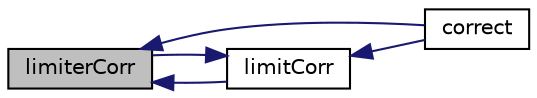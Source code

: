 digraph "limiterCorr"
{
  bgcolor="transparent";
  edge [fontname="Helvetica",fontsize="10",labelfontname="Helvetica",labelfontsize="10"];
  node [fontname="Helvetica",fontsize="10",shape=record];
  rankdir="LR";
  Node1 [label="limiterCorr",height=0.2,width=0.4,color="black", fillcolor="grey75", style="filled", fontcolor="black"];
  Node1 -> Node2 [dir="back",color="midnightblue",fontsize="10",style="solid",fontname="Helvetica"];
  Node2 [label="correct",height=0.2,width=0.4,color="black",URL="$a10792.html#ac7b999a799e287ef0c06fcfc32422bc2"];
  Node1 -> Node3 [dir="back",color="midnightblue",fontsize="10",style="solid",fontname="Helvetica"];
  Node3 [label="limitCorr",height=0.2,width=0.4,color="black",URL="$a10792.html#a6b16cc60dd6f6af2d9f9c6fbcb217b39"];
  Node3 -> Node2 [dir="back",color="midnightblue",fontsize="10",style="solid",fontname="Helvetica"];
  Node3 -> Node1 [dir="back",color="midnightblue",fontsize="10",style="solid",fontname="Helvetica"];
}
